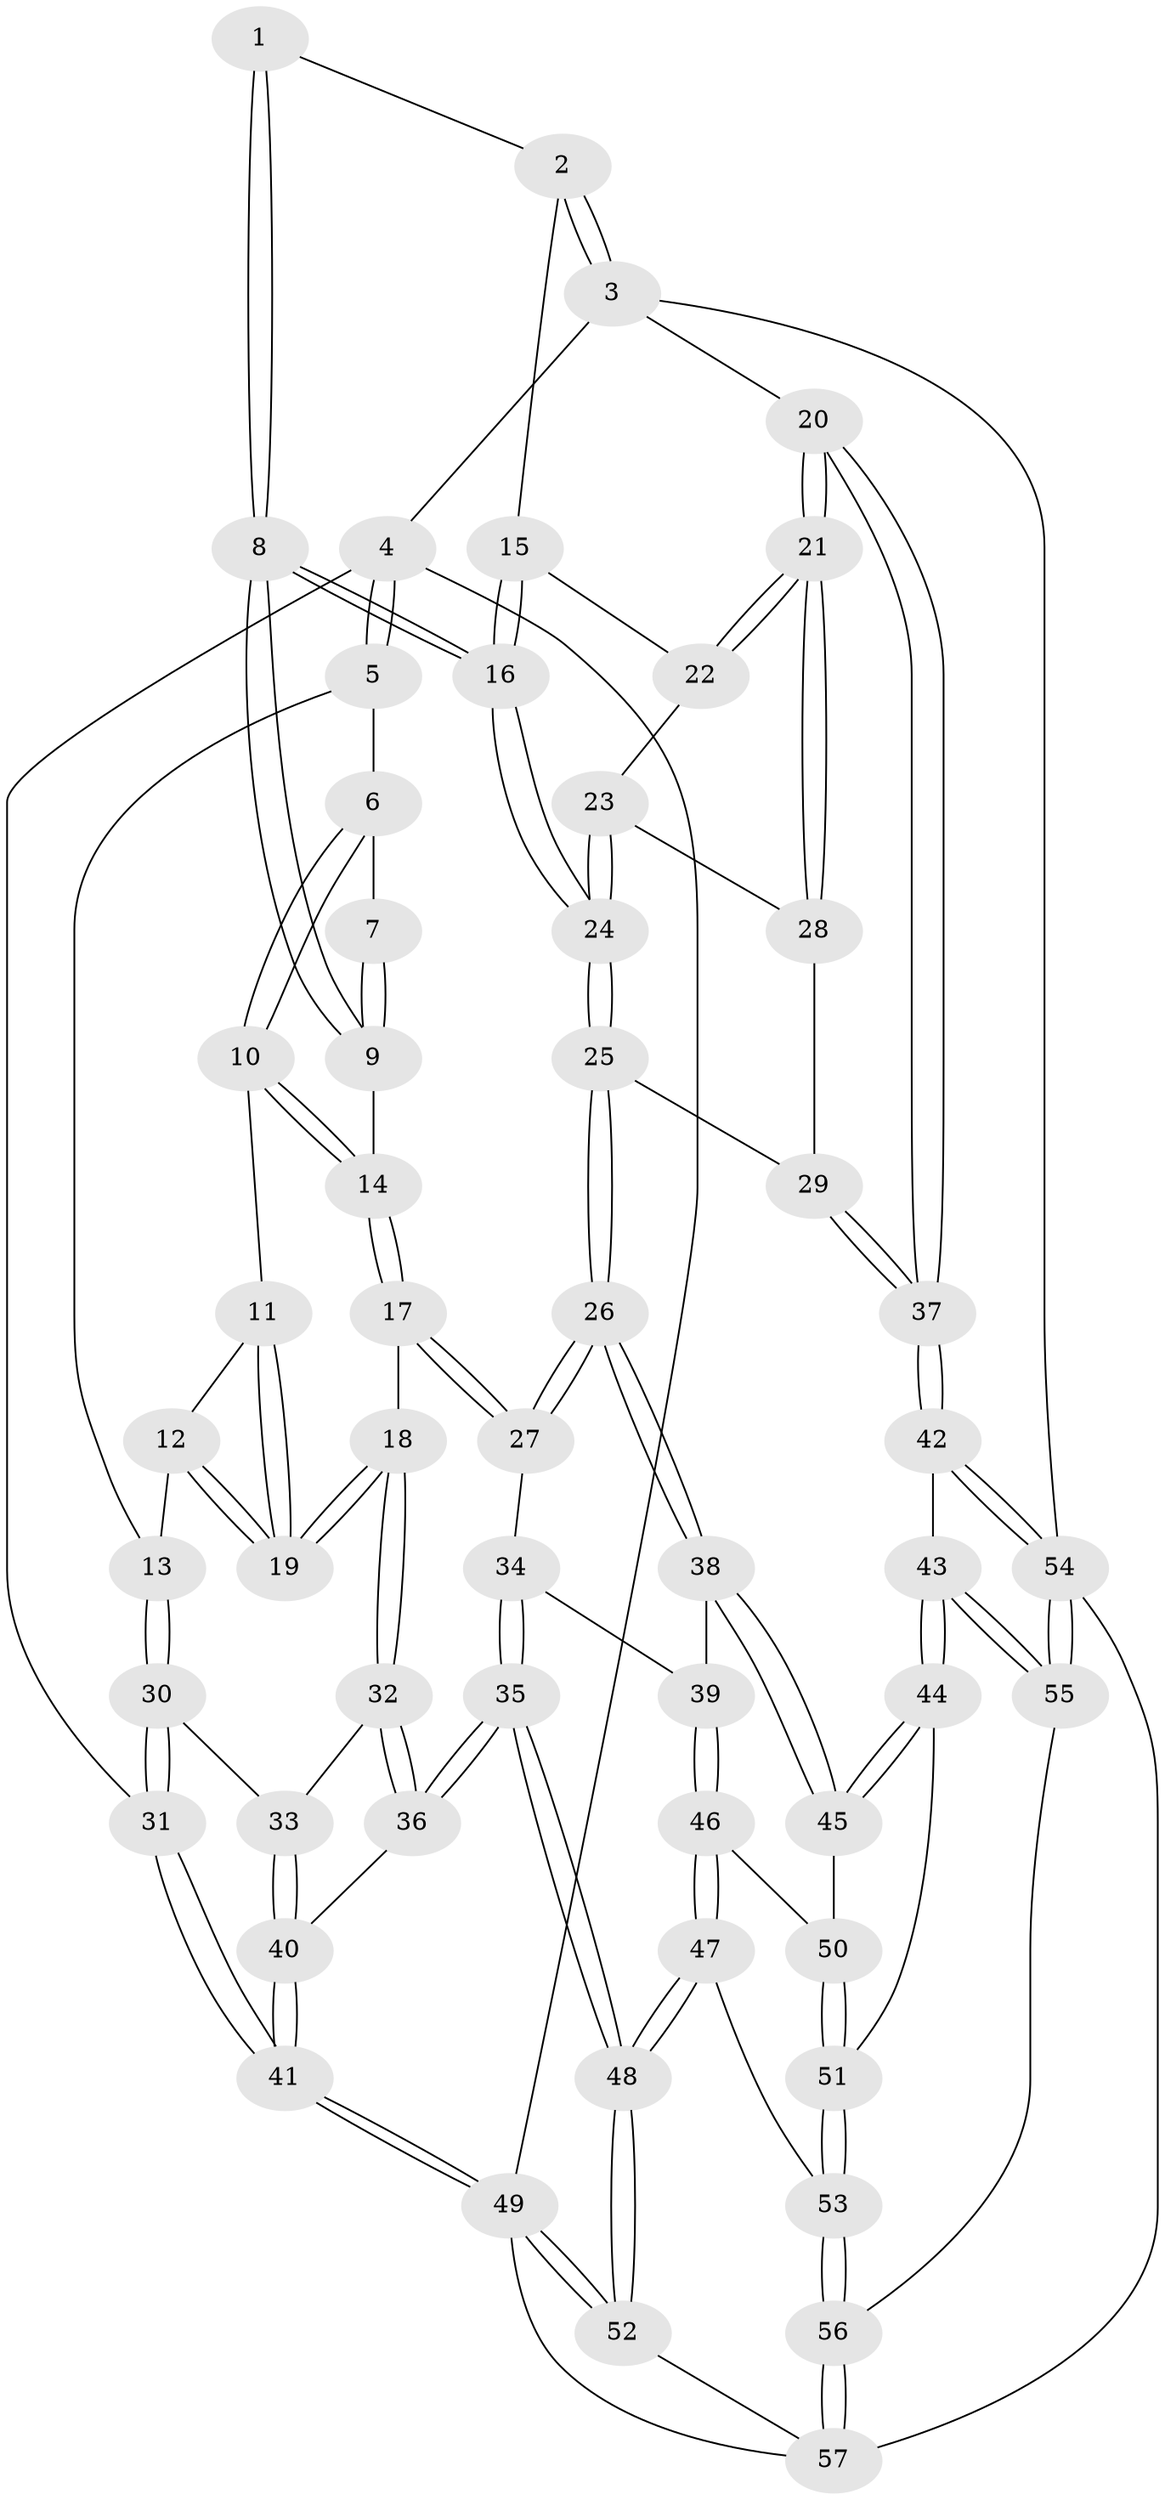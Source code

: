 // coarse degree distribution, {3: 0.125, 4: 0.5625, 6: 0.0625, 5: 0.25}
// Generated by graph-tools (version 1.1) at 2025/24/03/03/25 07:24:35]
// undirected, 57 vertices, 139 edges
graph export_dot {
graph [start="1"]
  node [color=gray90,style=filled];
  1 [pos="+0.5662408211041364+0"];
  2 [pos="+0.8201082793209982+0"];
  3 [pos="+1+0"];
  4 [pos="+0+0"];
  5 [pos="+0.22223696395332526+0"];
  6 [pos="+0.40120755962514465+0"];
  7 [pos="+0.40970341064934107+0"];
  8 [pos="+0.5987620593269892+0.15582118876011855"];
  9 [pos="+0.5579332054734565+0.1543314585075573"];
  10 [pos="+0.4077307264726658+0.049628732727011356"];
  11 [pos="+0.40086379271537276+0.0757164322117715"];
  12 [pos="+0.2748568151234652+0.18233403650805166"];
  13 [pos="+0.23907153824596264+0.18225484254033716"];
  14 [pos="+0.5252968594087477+0.16424655271555463"];
  15 [pos="+0.8118898666309231+0"];
  16 [pos="+0.6126654567416807+0.1643829093586241"];
  17 [pos="+0.4451142549373798+0.2703686700863127"];
  18 [pos="+0.4198561769716546+0.26325367575472713"];
  19 [pos="+0.41617120153979825+0.2569415442335019"];
  20 [pos="+1+0.39397496687152705"];
  21 [pos="+0.9966387411821217+0.2889128886990835"];
  22 [pos="+0.8194453979824112+0.01257293547906277"];
  23 [pos="+0.7709310212983759+0.14551556969854376"];
  24 [pos="+0.6512425234934953+0.24348226331129788"];
  25 [pos="+0.6500638020906998+0.30661731196077213"];
  26 [pos="+0.625617779207492+0.33383990811821573"];
  27 [pos="+0.4704400933355602+0.292853729919546"];
  28 [pos="+0.7978092603395053+0.22680928901214217"];
  29 [pos="+0.7213680468538974+0.3085030463705002"];
  30 [pos="+0.16701045088314825+0.2532717478059475"];
  31 [pos="+0+0.20789600985097811"];
  32 [pos="+0.29278131610979446+0.36472287818359705"];
  33 [pos="+0.22087734668144715+0.3287334125063713"];
  34 [pos="+0.4528203100372654+0.39006905846086054"];
  35 [pos="+0.3230795031056513+0.46044059116540104"];
  36 [pos="+0.31597361640615007+0.4400324775378592"];
  37 [pos="+1+0.471367605370501"];
  38 [pos="+0.6256111526589077+0.345722550331803"];
  39 [pos="+0.47386530543183575+0.42620333847430936"];
  40 [pos="+0.1410349440566195+0.446634269450364"];
  41 [pos="+0+0.7890242431188047"];
  42 [pos="+1+0.4915495275299752"];
  43 [pos="+0.8987997007091771+0.5733552807369405"];
  44 [pos="+0.8140152289541125+0.5733194978187431"];
  45 [pos="+0.6256388416634826+0.3460197786111462"];
  46 [pos="+0.5009727143177446+0.5548913170351166"];
  47 [pos="+0.4653070139593033+0.677299229789087"];
  48 [pos="+0.33651015547933405+0.713766395678602"];
  49 [pos="+0+1"];
  50 [pos="+0.6042093505410827+0.3977805470500895"];
  51 [pos="+0.6877164981349501+0.6181299930935459"];
  52 [pos="+0+1"];
  53 [pos="+0.5472423088730858+0.6881659037939842"];
  54 [pos="+1+0.7852675628931449"];
  55 [pos="+0.8024407038856252+0.8858071392233243"];
  56 [pos="+0.7535071743563728+0.9411675685801514"];
  57 [pos="+0.746778279326948+1"];
  1 -- 2;
  1 -- 8;
  1 -- 8;
  2 -- 3;
  2 -- 3;
  2 -- 15;
  3 -- 4;
  3 -- 20;
  3 -- 54;
  4 -- 5;
  4 -- 5;
  4 -- 31;
  4 -- 49;
  5 -- 6;
  5 -- 13;
  6 -- 7;
  6 -- 10;
  6 -- 10;
  7 -- 9;
  7 -- 9;
  8 -- 9;
  8 -- 9;
  8 -- 16;
  8 -- 16;
  9 -- 14;
  10 -- 11;
  10 -- 14;
  10 -- 14;
  11 -- 12;
  11 -- 19;
  11 -- 19;
  12 -- 13;
  12 -- 19;
  12 -- 19;
  13 -- 30;
  13 -- 30;
  14 -- 17;
  14 -- 17;
  15 -- 16;
  15 -- 16;
  15 -- 22;
  16 -- 24;
  16 -- 24;
  17 -- 18;
  17 -- 27;
  17 -- 27;
  18 -- 19;
  18 -- 19;
  18 -- 32;
  18 -- 32;
  20 -- 21;
  20 -- 21;
  20 -- 37;
  20 -- 37;
  21 -- 22;
  21 -- 22;
  21 -- 28;
  21 -- 28;
  22 -- 23;
  23 -- 24;
  23 -- 24;
  23 -- 28;
  24 -- 25;
  24 -- 25;
  25 -- 26;
  25 -- 26;
  25 -- 29;
  26 -- 27;
  26 -- 27;
  26 -- 38;
  26 -- 38;
  27 -- 34;
  28 -- 29;
  29 -- 37;
  29 -- 37;
  30 -- 31;
  30 -- 31;
  30 -- 33;
  31 -- 41;
  31 -- 41;
  32 -- 33;
  32 -- 36;
  32 -- 36;
  33 -- 40;
  33 -- 40;
  34 -- 35;
  34 -- 35;
  34 -- 39;
  35 -- 36;
  35 -- 36;
  35 -- 48;
  35 -- 48;
  36 -- 40;
  37 -- 42;
  37 -- 42;
  38 -- 39;
  38 -- 45;
  38 -- 45;
  39 -- 46;
  39 -- 46;
  40 -- 41;
  40 -- 41;
  41 -- 49;
  41 -- 49;
  42 -- 43;
  42 -- 54;
  42 -- 54;
  43 -- 44;
  43 -- 44;
  43 -- 55;
  43 -- 55;
  44 -- 45;
  44 -- 45;
  44 -- 51;
  45 -- 50;
  46 -- 47;
  46 -- 47;
  46 -- 50;
  47 -- 48;
  47 -- 48;
  47 -- 53;
  48 -- 52;
  48 -- 52;
  49 -- 52;
  49 -- 52;
  49 -- 57;
  50 -- 51;
  50 -- 51;
  51 -- 53;
  51 -- 53;
  52 -- 57;
  53 -- 56;
  53 -- 56;
  54 -- 55;
  54 -- 55;
  54 -- 57;
  55 -- 56;
  56 -- 57;
  56 -- 57;
}
